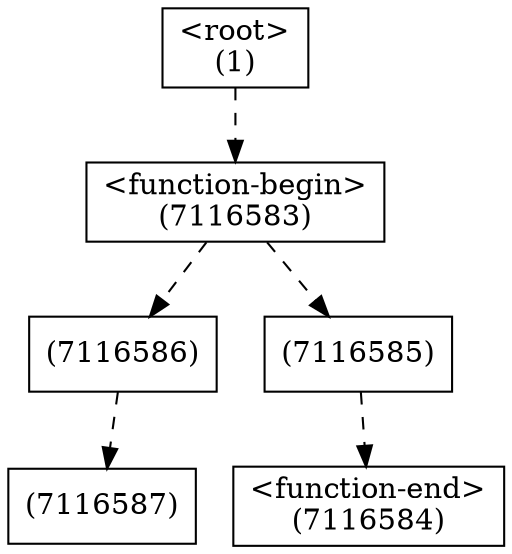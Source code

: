 digraph graphname {
n7116587 [shape=box,label="(7116587)"];
n7116586 -> n7116587[style="dashed"];
n7116586 [shape=box,label="(7116586)"];
n7116583 -> n7116586[style="dashed"];
n7116585 [shape=box,label="(7116585)"];
n7116583 -> n7116585[style="dashed"];
n7116584 [shape=box,label="<function-end>
(7116584)"];
n7116585 -> n7116584[style="dashed"];
n7116583 [shape=box,label="<function-begin>
(7116583)"];
n1 -> n7116583[style="dashed"];
n1 [shape=box,label="<root>
(1)"];
}
